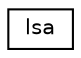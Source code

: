 digraph "Graphical Class Hierarchy"
{
 // LATEX_PDF_SIZE
  edge [fontname="Helvetica",fontsize="10",labelfontname="Helvetica",labelfontsize="10"];
  node [fontname="Helvetica",fontsize="10",shape=record];
  rankdir="LR";
  Node0 [label="lsa",height=0.2,width=0.4,color="black", fillcolor="white", style="filled",URL="$structlsa.html",tooltip="Sends a broadcast asking hearing nodes about the \"age\" of their LSDB. Nodes he hears from are added t..."];
}
